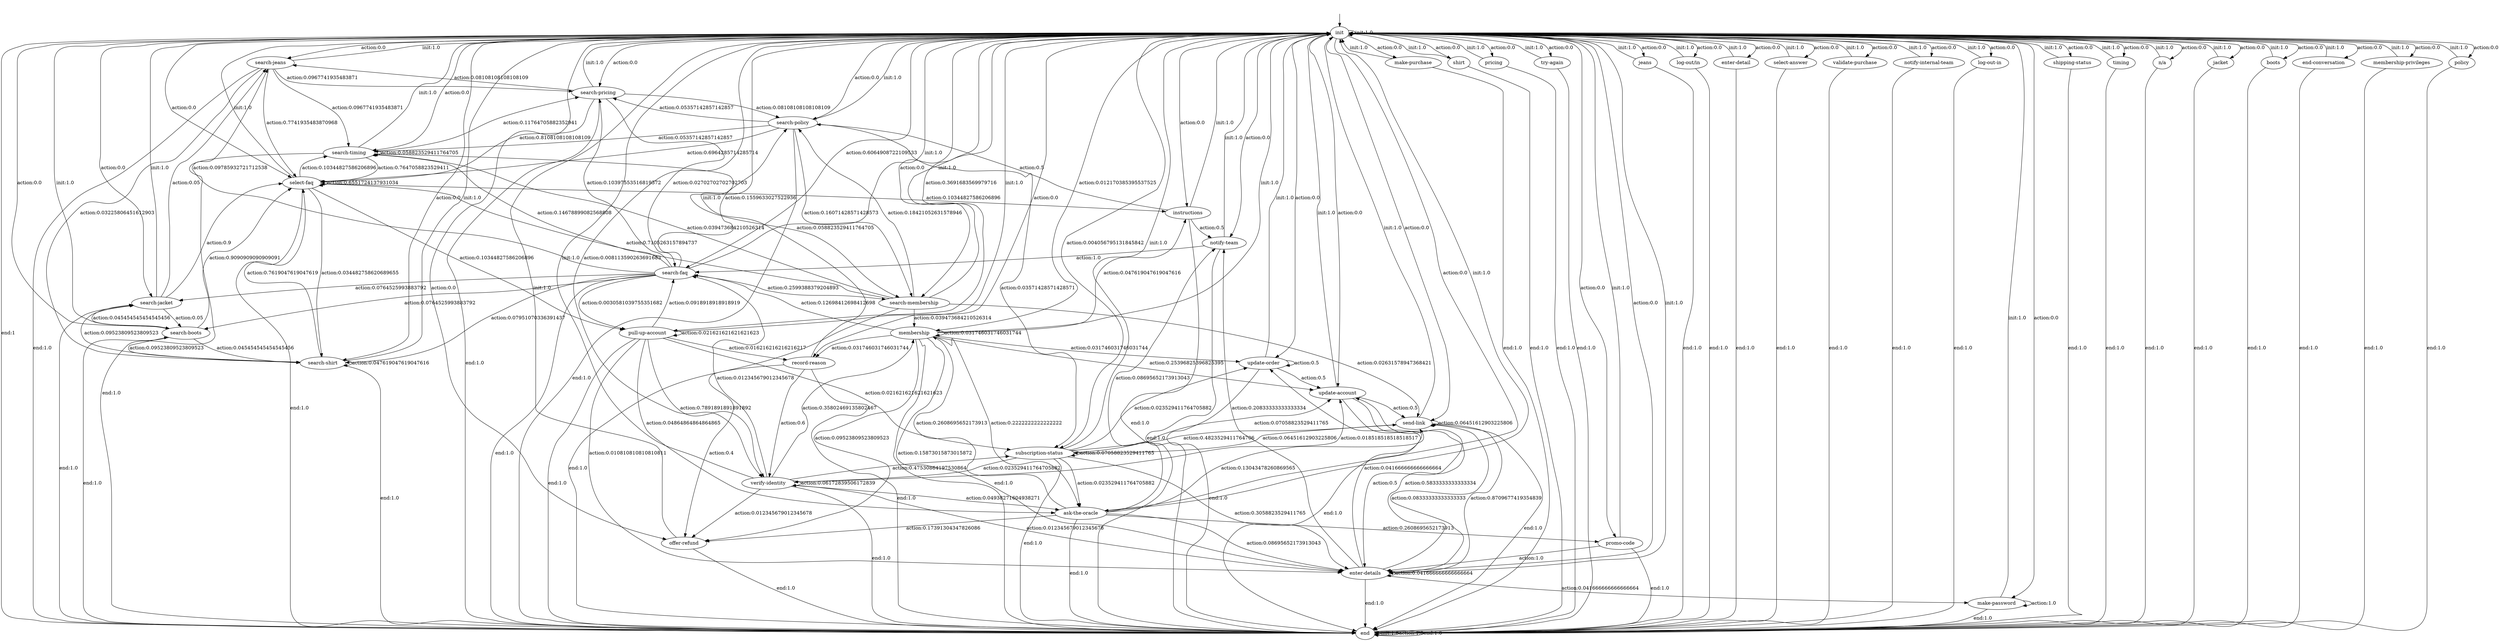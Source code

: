 digraph learned_mdp {
s0 [label="init"];
s1 [label="offer-refund"];
s2 [label="search-jeans"];
s3 [label="make-purchase"];
s4 [label="shirt"];
s5 [label="pricing"];
s6 [label="search-pricing"];
s7 [label="search-membership"];
s8 [label="try-again"];
s9 [label="promo-code"];
s10 [label="jeans"];
s11 [label="log-out/in"];
s12 [label="enter-detail"];
s13 [label="select-answer"];
s14 [label="validate-purchase"];
s15 [label="notify-internal-team"];
s16 [label="verify-identity"];
s17 [label="log-out-in"];
s18 [label="update-order"];
s19 [label="subscription-status"];
s20 [label="select-faq"];
s21 [label="make-password"];
s22 [label="ask-the-oracle"];
s23 [label="instructions"];
s24 [label="search-timing"];
s25 [label="shipping-status"];
s26 [label="pull-up-account"];
s27 [label="search-boots"];
s28 [label="update-account"];
s29 [label="timing"];
s30 [label="n/a"];
s31 [label="jacket"];
s32 [label="boots"];
s33 [label="end-conversation"];
s34 [label="search-shirt"];
s35 [label="record-reason"];
s36 [label="search-jacket"];
s37 [label="send-link"];
s38 [label="enter-details"];
s39 [label="membership-privileges"];
s40 [label="search-faq"];
s41 [label="notify-team"];
s42 [label="membership"];
s43 [label="search-policy"];
s44 [label="policy"];
s45 [label="end"];
s0 -> s0  [label="init:1.0"];
s0 -> s1  [label="action:0.0"];
s0 -> s2  [label="action:0.0"];
s0 -> s3  [label="action:0.0"];
s0 -> s4  [label="action:0.0"];
s0 -> s5  [label="action:0.0"];
s0 -> s6  [label="action:0.0"];
s0 -> s7  [label="action:0.0"];
s0 -> s8  [label="action:0.0"];
s0 -> s9  [label="action:0.0"];
s0 -> s10  [label="action:0.0"];
s0 -> s11  [label="action:0.0"];
s0 -> s12  [label="action:0.0"];
s0 -> s13  [label="action:0.0"];
s0 -> s14  [label="action:0.0"];
s0 -> s15  [label="action:0.0"];
s0 -> s16  [label="action:0.008113590263691683"];
s0 -> s17  [label="action:0.0"];
s0 -> s18  [label="action:0.0"];
s0 -> s19  [label="action:0.004056795131845842"];
s0 -> s20  [label="action:0.0"];
s0 -> s21  [label="action:0.0"];
s0 -> s22  [label="action:0.0"];
s0 -> s23  [label="action:0.0"];
s0 -> s24  [label="action:0.0"];
s0 -> s25  [label="action:0.0"];
s0 -> s26  [label="action:0.3691683569979716"];
s0 -> s27  [label="action:0.0"];
s0 -> s28  [label="action:0.0"];
s0 -> s29  [label="action:0.0"];
s0 -> s30  [label="action:0.0"];
s0 -> s31  [label="action:0.0"];
s0 -> s32  [label="action:0.0"];
s0 -> s33  [label="action:0.0"];
s0 -> s34  [label="action:0.0"];
s0 -> s35  [label="action:0.0"];
s0 -> s36  [label="action:0.0"];
s0 -> s37  [label="action:0.0"];
s0 -> s38  [label="action:0.0"];
s0 -> s39  [label="action:0.0"];
s0 -> s40  [label="action:0.6064908722109533"];
s0 -> s41  [label="action:0.0"];
s0 -> s42  [label="action:0.012170385395537525"];
s0 -> s43  [label="action:0.0"];
s0 -> s44  [label="action:0.0"];
s0 -> s45  [label="end:1"];
s1 -> s0  [label="init:1.0"];
s1 -> s45 [label="end:1.0"];
s2 -> s0  [label="init:1.0"];
s2 -> s6  [label="action:0.0967741935483871"];
s2 -> s20  [label="action:0.7741935483870968"];
s2 -> s24  [label="action:0.0967741935483871"];
s2 -> s34  [label="action:0.03225806451612903"];
s2 -> s45 [label="end:1.0"];
s3 -> s0  [label="init:1.0"];
s3 -> s45 [label="end:1.0"];
s4 -> s0  [label="init:1.0"];
s4 -> s45 [label="end:1.0"];
s5 -> s0  [label="init:1.0"];
s5 -> s45 [label="end:1.0"];
s6 -> s0  [label="init:1.0"];
s6 -> s2  [label="action:0.08108108108108109"];
s6 -> s20  [label="action:0.8108108108108109"];
s6 -> s40  [label="action:0.02702702702702703"];
s6 -> s43  [label="action:0.08108108108108109"];
s6 -> s45 [label="end:1.0"];
s7 -> s0  [label="init:1.0"];
s7 -> s20  [label="action:0.7105263157894737"];
s7 -> s24  [label="action:0.039473684210526314"];
s7 -> s37  [label="action:0.02631578947368421"];
s7 -> s42  [label="action:0.039473684210526314"];
s7 -> s43  [label="action:0.18421052631578946"];
s7 -> s45 [label="end:1.0"];
s8 -> s0  [label="init:1.0"];
s8 -> s45 [label="end:1.0"];
s9 -> s0  [label="init:1.0"];
s9 -> s38  [label="action:1.0"];
s9 -> s45 [label="end:1.0"];
s10 -> s0  [label="init:1.0"];
s10 -> s45 [label="end:1.0"];
s11 -> s0  [label="init:1.0"];
s11 -> s45 [label="end:1.0"];
s12 -> s0  [label="init:1.0"];
s12 -> s45 [label="end:1.0"];
s13 -> s0  [label="init:1.0"];
s13 -> s45 [label="end:1.0"];
s14 -> s0  [label="init:1.0"];
s14 -> s45 [label="end:1.0"];
s15 -> s0  [label="init:1.0"];
s15 -> s45 [label="end:1.0"];
s16 -> s0  [label="init:1.0"];
s16 -> s1  [label="action:0.012345679012345678"];
s16 -> s16  [label="action:0.06172839506172839"];
s16 -> s19  [label="action:0.47530864197530864"];
s16 -> s22  [label="action:0.04938271604938271"];
s16 -> s28  [label="action:0.018518518518518517"];
s16 -> s38  [label="action:0.012345679012345678"];
s16 -> s40  [label="action:0.012345679012345678"];
s16 -> s42  [label="action:0.35802469135802467"];
s16 -> s45 [label="end:1.0"];
s17 -> s0  [label="init:1.0"];
s17 -> s45 [label="end:1.0"];
s18 -> s0  [label="init:1.0"];
s18 -> s18  [label="action:0.5"];
s18 -> s28  [label="action:0.5"];
s18 -> s45 [label="end:1.0"];
s19 -> s0  [label="init:1.0"];
s19 -> s16  [label="action:0.023529411764705882"];
s19 -> s18  [label="action:0.023529411764705882"];
s19 -> s19  [label="action:0.07058823529411765"];
s19 -> s22  [label="action:0.023529411764705882"];
s19 -> s28  [label="action:0.07058823529411765"];
s19 -> s37  [label="action:0.4823529411764706"];
s19 -> s38  [label="action:0.3058823529411765"];
s19 -> s45 [label="end:1.0"];
s20 -> s0  [label="init:1.0"];
s20 -> s20  [label="action:0.6551724137931034"];
s20 -> s23  [label="action:0.10344827586206896"];
s20 -> s24  [label="action:0.10344827586206896"];
s20 -> s26  [label="action:0.10344827586206896"];
s20 -> s34  [label="action:0.034482758620689655"];
s20 -> s45 [label="end:1.0"];
s21 -> s0  [label="init:1.0"];
s21 -> s21  [label="action:1.0"];
s21 -> s45 [label="end:1.0"];
s22 -> s0  [label="init:1.0"];
s22 -> s1  [label="action:0.17391304347826086"];
s22 -> s9  [label="action:0.2608695652173913"];
s22 -> s37  [label="action:0.13043478260869565"];
s22 -> s38  [label="action:0.08695652173913043"];
s22 -> s41  [label="action:0.08695652173913043"];
s22 -> s42  [label="action:0.2608695652173913"];
s22 -> s45 [label="end:1.0"];
s23 -> s0  [label="init:1.0"];
s23 -> s41  [label="action:0.5"];
s23 -> s43  [label="action:0.5"];
s23 -> s45 [label="end:1.0"];
s24 -> s0  [label="init:1.0"];
s24 -> s6  [label="action:0.11764705882352941"];
s24 -> s7  [label="action:0.058823529411764705"];
s24 -> s20  [label="action:0.7647058823529411"];
s24 -> s24  [label="action:0.058823529411764705"];
s24 -> s45 [label="end:1.0"];
s25 -> s0  [label="init:1.0"];
s25 -> s45 [label="end:1.0"];
s26 -> s0  [label="init:1.0"];
s26 -> s16  [label="action:0.7891891891891892"];
s26 -> s19  [label="action:0.021621621621621623"];
s26 -> s22  [label="action:0.04864864864864865"];
s26 -> s26  [label="action:0.021621621621621623"];
s26 -> s35  [label="action:0.016216216216216217"];
s26 -> s38  [label="action:0.010810810810810811"];
s26 -> s40  [label="action:0.0918918918918919"];
s26 -> s45 [label="end:1.0"];
s27 -> s0  [label="init:1.0"];
s27 -> s20  [label="action:0.9090909090909091"];
s27 -> s34  [label="action:0.045454545454545456"];
s27 -> s36  [label="action:0.045454545454545456"];
s27 -> s45 [label="end:1.0"];
s28 -> s0  [label="init:1.0"];
s28 -> s37  [label="action:0.5"];
s28 -> s38  [label="action:0.5"];
s28 -> s45 [label="end:1.0"];
s29 -> s0  [label="init:1.0"];
s29 -> s45 [label="end:1.0"];
s30 -> s0  [label="init:1.0"];
s30 -> s45 [label="end:1.0"];
s31 -> s0  [label="init:1.0"];
s31 -> s45 [label="end:1.0"];
s32 -> s0  [label="init:1.0"];
s32 -> s45 [label="end:1.0"];
s33 -> s0  [label="init:1.0"];
s33 -> s45 [label="end:1.0"];
s34 -> s0  [label="init:1.0"];
s34 -> s20  [label="action:0.7619047619047619"];
s34 -> s27  [label="action:0.09523809523809523"];
s34 -> s34  [label="action:0.047619047619047616"];
s34 -> s36  [label="action:0.09523809523809523"];
s34 -> s45 [label="end:1.0"];
s35 -> s0  [label="init:1.0"];
s35 -> s1  [label="action:0.4"];
s35 -> s16  [label="action:0.6"];
s35 -> s45 [label="end:1.0"];
s36 -> s0  [label="init:1.0"];
s36 -> s2  [label="action:0.05"];
s36 -> s20  [label="action:0.9"];
s36 -> s27  [label="action:0.05"];
s36 -> s45 [label="end:1.0"];
s37 -> s0  [label="init:1.0"];
s37 -> s19  [label="action:0.06451612903225806"];
s37 -> s37  [label="action:0.06451612903225806"];
s37 -> s38  [label="action:0.8709677419354839"];
s37 -> s45 [label="end:1.0"];
s38 -> s0  [label="init:1.0"];
s38 -> s18  [label="action:0.041666666666666664"];
s38 -> s21  [label="action:0.041666666666666664"];
s38 -> s28  [label="action:0.5833333333333334"];
s38 -> s37  [label="action:0.08333333333333333"];
s38 -> s38  [label="action:0.041666666666666664"];
s38 -> s41  [label="action:0.20833333333333334"];
s38 -> s45 [label="end:1.0"];
s39 -> s0  [label="init:1.0"];
s39 -> s45 [label="end:1.0"];
s40 -> s0  [label="init:1.0"];
s40 -> s2  [label="action:0.09785932721712538"];
s40 -> s6  [label="action:0.10397553516819572"];
s40 -> s7  [label="action:0.2599388379204893"];
s40 -> s24  [label="action:0.14678899082568808"];
s40 -> s26  [label="action:0.0030581039755351682"];
s40 -> s27  [label="action:0.0764525993883792"];
s40 -> s34  [label="action:0.07951070336391437"];
s40 -> s36  [label="action:0.0764525993883792"];
s40 -> s43  [label="action:0.1559633027522936"];
s40 -> s45 [label="end:1.0"];
s41 -> s0  [label="init:1.0"];
s41 -> s40  [label="action:1.0"];
s41 -> s45 [label="end:1.0"];
s42 -> s0  [label="init:1.0"];
s42 -> s1  [label="action:0.09523809523809523"];
s42 -> s18  [label="action:0.031746031746031744"];
s42 -> s22  [label="action:0.2222222222222222"];
s42 -> s23  [label="action:0.047619047619047616"];
s42 -> s28  [label="action:0.25396825396825395"];
s42 -> s35  [label="action:0.031746031746031744"];
s42 -> s38  [label="action:0.15873015873015872"];
s42 -> s40  [label="action:0.12698412698412698"];
s42 -> s42  [label="action:0.031746031746031744"];
s42 -> s45 [label="end:1.0"];
s43 -> s0  [label="init:1.0"];
s43 -> s6  [label="action:0.05357142857142857"];
s43 -> s7  [label="action:0.16071428571428573"];
s43 -> s19  [label="action:0.03571428571428571"];
s43 -> s20  [label="action:0.6964285714285714"];
s43 -> s24  [label="action:0.05357142857142857"];
s43 -> s45 [label="end:1.0"];
s44 -> s0  [label="init:1.0"];
s44 -> s45 [label="end:1.0"];
s45 -> s45 [label="init:1.0"];
s45 -> s45  [label="action:1.0"];
s45 -> s45  [label="end:1.0"];
__start0 [label="", shape=none];
__start0 -> s0  [label=""];
}